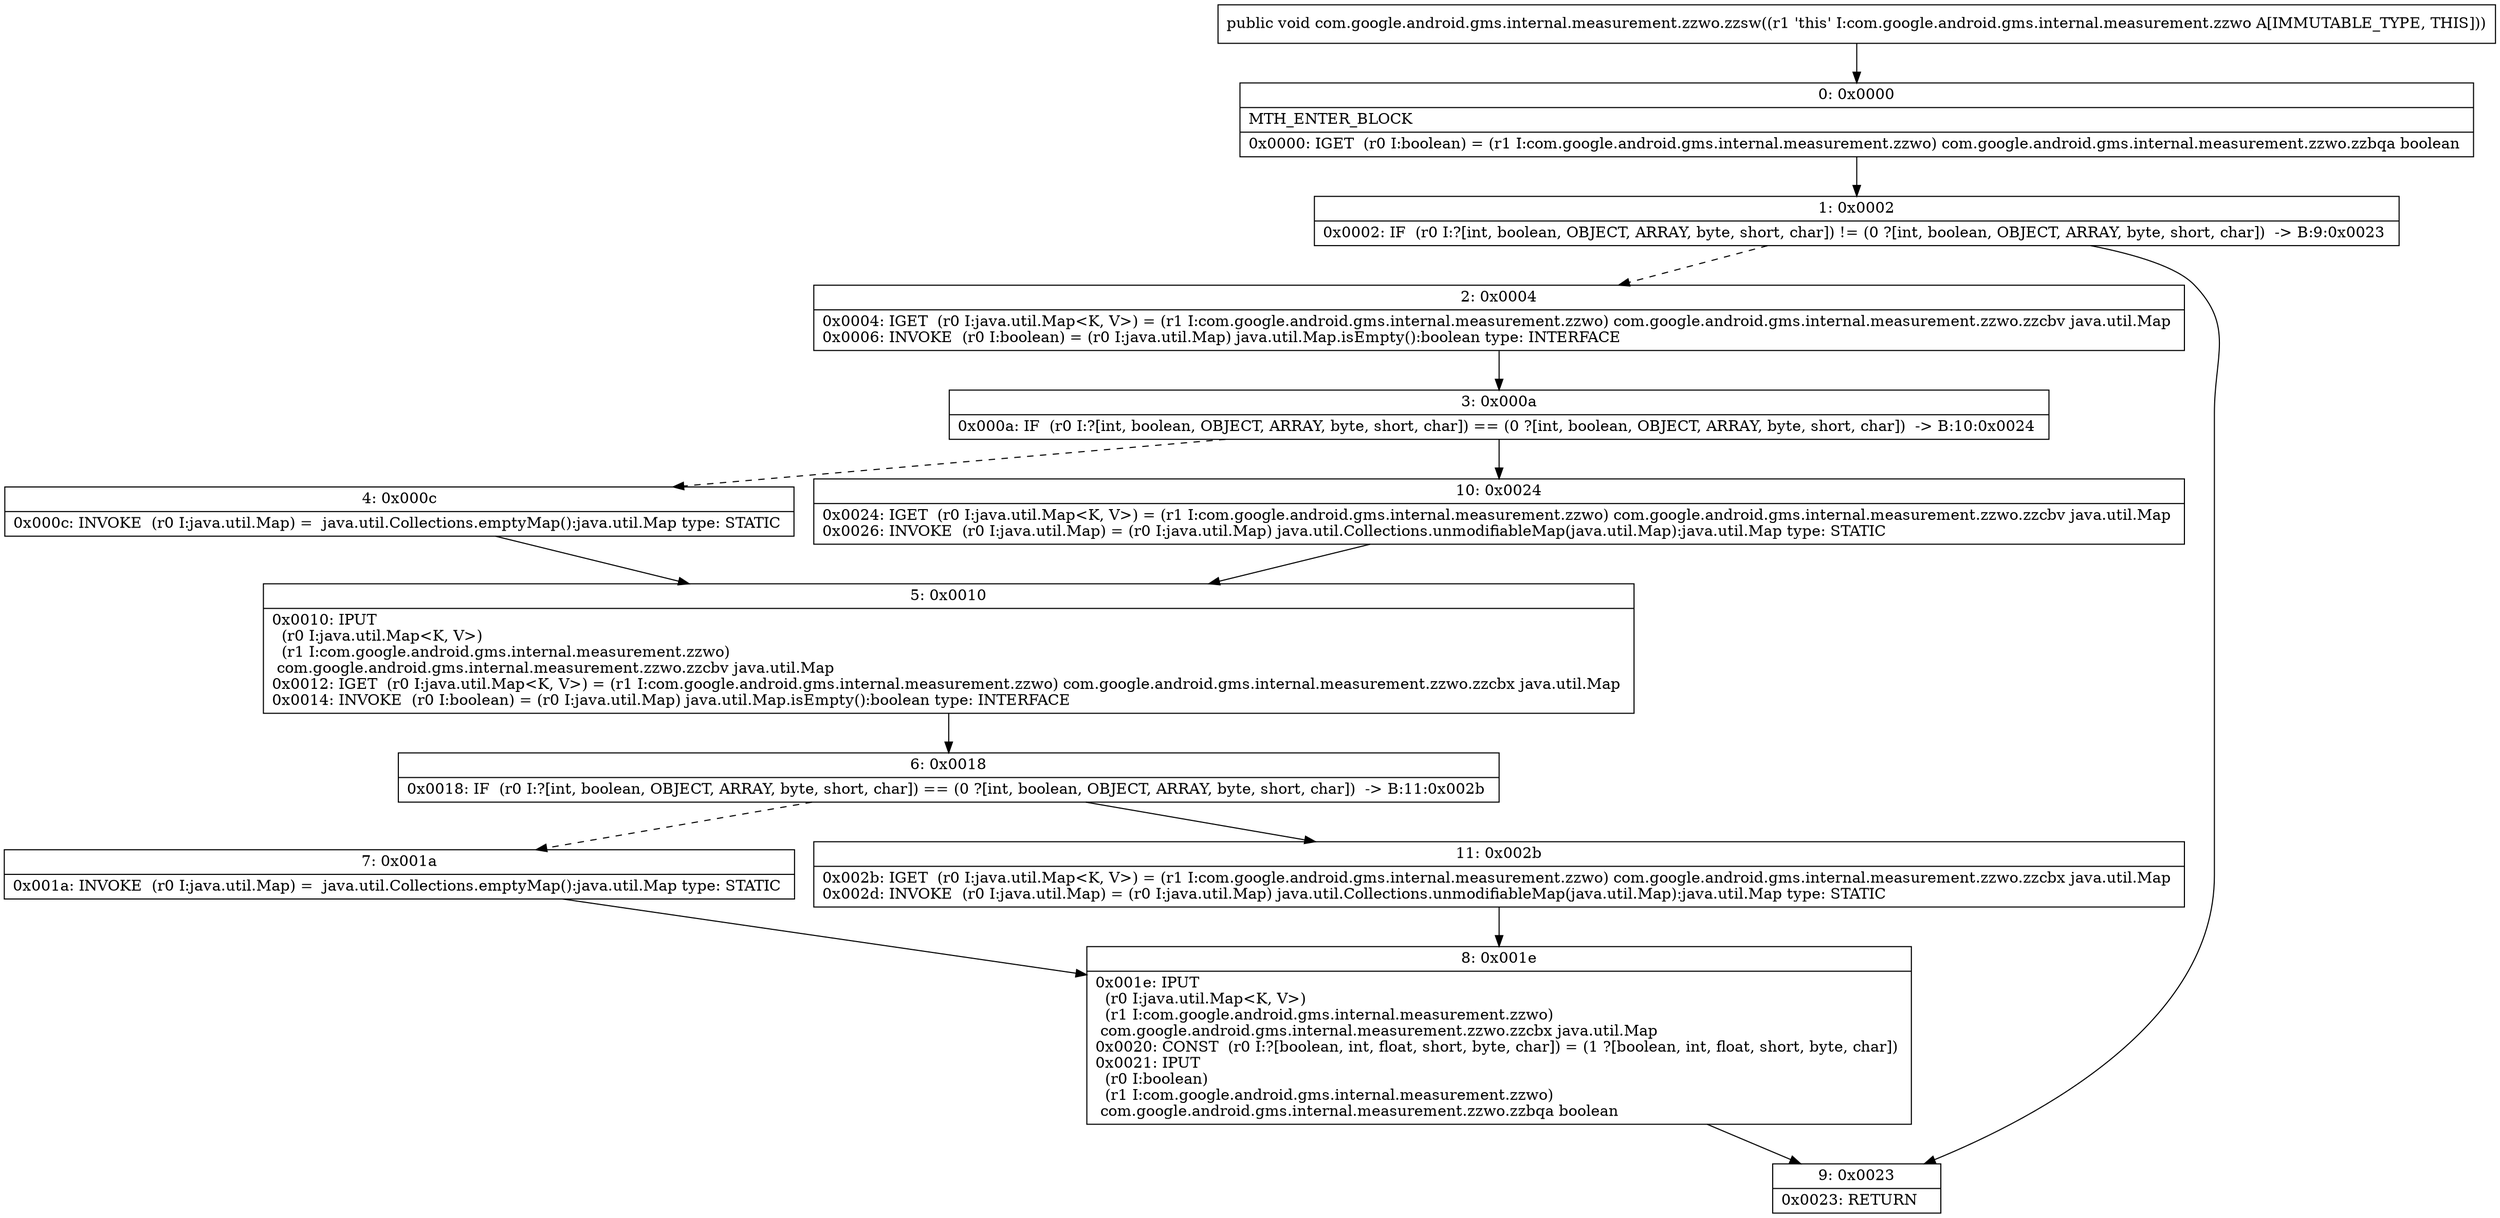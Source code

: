 digraph "CFG forcom.google.android.gms.internal.measurement.zzwo.zzsw()V" {
Node_0 [shape=record,label="{0\:\ 0x0000|MTH_ENTER_BLOCK\l|0x0000: IGET  (r0 I:boolean) = (r1 I:com.google.android.gms.internal.measurement.zzwo) com.google.android.gms.internal.measurement.zzwo.zzbqa boolean \l}"];
Node_1 [shape=record,label="{1\:\ 0x0002|0x0002: IF  (r0 I:?[int, boolean, OBJECT, ARRAY, byte, short, char]) != (0 ?[int, boolean, OBJECT, ARRAY, byte, short, char])  \-\> B:9:0x0023 \l}"];
Node_2 [shape=record,label="{2\:\ 0x0004|0x0004: IGET  (r0 I:java.util.Map\<K, V\>) = (r1 I:com.google.android.gms.internal.measurement.zzwo) com.google.android.gms.internal.measurement.zzwo.zzcbv java.util.Map \l0x0006: INVOKE  (r0 I:boolean) = (r0 I:java.util.Map) java.util.Map.isEmpty():boolean type: INTERFACE \l}"];
Node_3 [shape=record,label="{3\:\ 0x000a|0x000a: IF  (r0 I:?[int, boolean, OBJECT, ARRAY, byte, short, char]) == (0 ?[int, boolean, OBJECT, ARRAY, byte, short, char])  \-\> B:10:0x0024 \l}"];
Node_4 [shape=record,label="{4\:\ 0x000c|0x000c: INVOKE  (r0 I:java.util.Map) =  java.util.Collections.emptyMap():java.util.Map type: STATIC \l}"];
Node_5 [shape=record,label="{5\:\ 0x0010|0x0010: IPUT  \l  (r0 I:java.util.Map\<K, V\>)\l  (r1 I:com.google.android.gms.internal.measurement.zzwo)\l com.google.android.gms.internal.measurement.zzwo.zzcbv java.util.Map \l0x0012: IGET  (r0 I:java.util.Map\<K, V\>) = (r1 I:com.google.android.gms.internal.measurement.zzwo) com.google.android.gms.internal.measurement.zzwo.zzcbx java.util.Map \l0x0014: INVOKE  (r0 I:boolean) = (r0 I:java.util.Map) java.util.Map.isEmpty():boolean type: INTERFACE \l}"];
Node_6 [shape=record,label="{6\:\ 0x0018|0x0018: IF  (r0 I:?[int, boolean, OBJECT, ARRAY, byte, short, char]) == (0 ?[int, boolean, OBJECT, ARRAY, byte, short, char])  \-\> B:11:0x002b \l}"];
Node_7 [shape=record,label="{7\:\ 0x001a|0x001a: INVOKE  (r0 I:java.util.Map) =  java.util.Collections.emptyMap():java.util.Map type: STATIC \l}"];
Node_8 [shape=record,label="{8\:\ 0x001e|0x001e: IPUT  \l  (r0 I:java.util.Map\<K, V\>)\l  (r1 I:com.google.android.gms.internal.measurement.zzwo)\l com.google.android.gms.internal.measurement.zzwo.zzcbx java.util.Map \l0x0020: CONST  (r0 I:?[boolean, int, float, short, byte, char]) = (1 ?[boolean, int, float, short, byte, char]) \l0x0021: IPUT  \l  (r0 I:boolean)\l  (r1 I:com.google.android.gms.internal.measurement.zzwo)\l com.google.android.gms.internal.measurement.zzwo.zzbqa boolean \l}"];
Node_9 [shape=record,label="{9\:\ 0x0023|0x0023: RETURN   \l}"];
Node_10 [shape=record,label="{10\:\ 0x0024|0x0024: IGET  (r0 I:java.util.Map\<K, V\>) = (r1 I:com.google.android.gms.internal.measurement.zzwo) com.google.android.gms.internal.measurement.zzwo.zzcbv java.util.Map \l0x0026: INVOKE  (r0 I:java.util.Map) = (r0 I:java.util.Map) java.util.Collections.unmodifiableMap(java.util.Map):java.util.Map type: STATIC \l}"];
Node_11 [shape=record,label="{11\:\ 0x002b|0x002b: IGET  (r0 I:java.util.Map\<K, V\>) = (r1 I:com.google.android.gms.internal.measurement.zzwo) com.google.android.gms.internal.measurement.zzwo.zzcbx java.util.Map \l0x002d: INVOKE  (r0 I:java.util.Map) = (r0 I:java.util.Map) java.util.Collections.unmodifiableMap(java.util.Map):java.util.Map type: STATIC \l}"];
MethodNode[shape=record,label="{public void com.google.android.gms.internal.measurement.zzwo.zzsw((r1 'this' I:com.google.android.gms.internal.measurement.zzwo A[IMMUTABLE_TYPE, THIS])) }"];
MethodNode -> Node_0;
Node_0 -> Node_1;
Node_1 -> Node_2[style=dashed];
Node_1 -> Node_9;
Node_2 -> Node_3;
Node_3 -> Node_4[style=dashed];
Node_3 -> Node_10;
Node_4 -> Node_5;
Node_5 -> Node_6;
Node_6 -> Node_7[style=dashed];
Node_6 -> Node_11;
Node_7 -> Node_8;
Node_8 -> Node_9;
Node_10 -> Node_5;
Node_11 -> Node_8;
}

